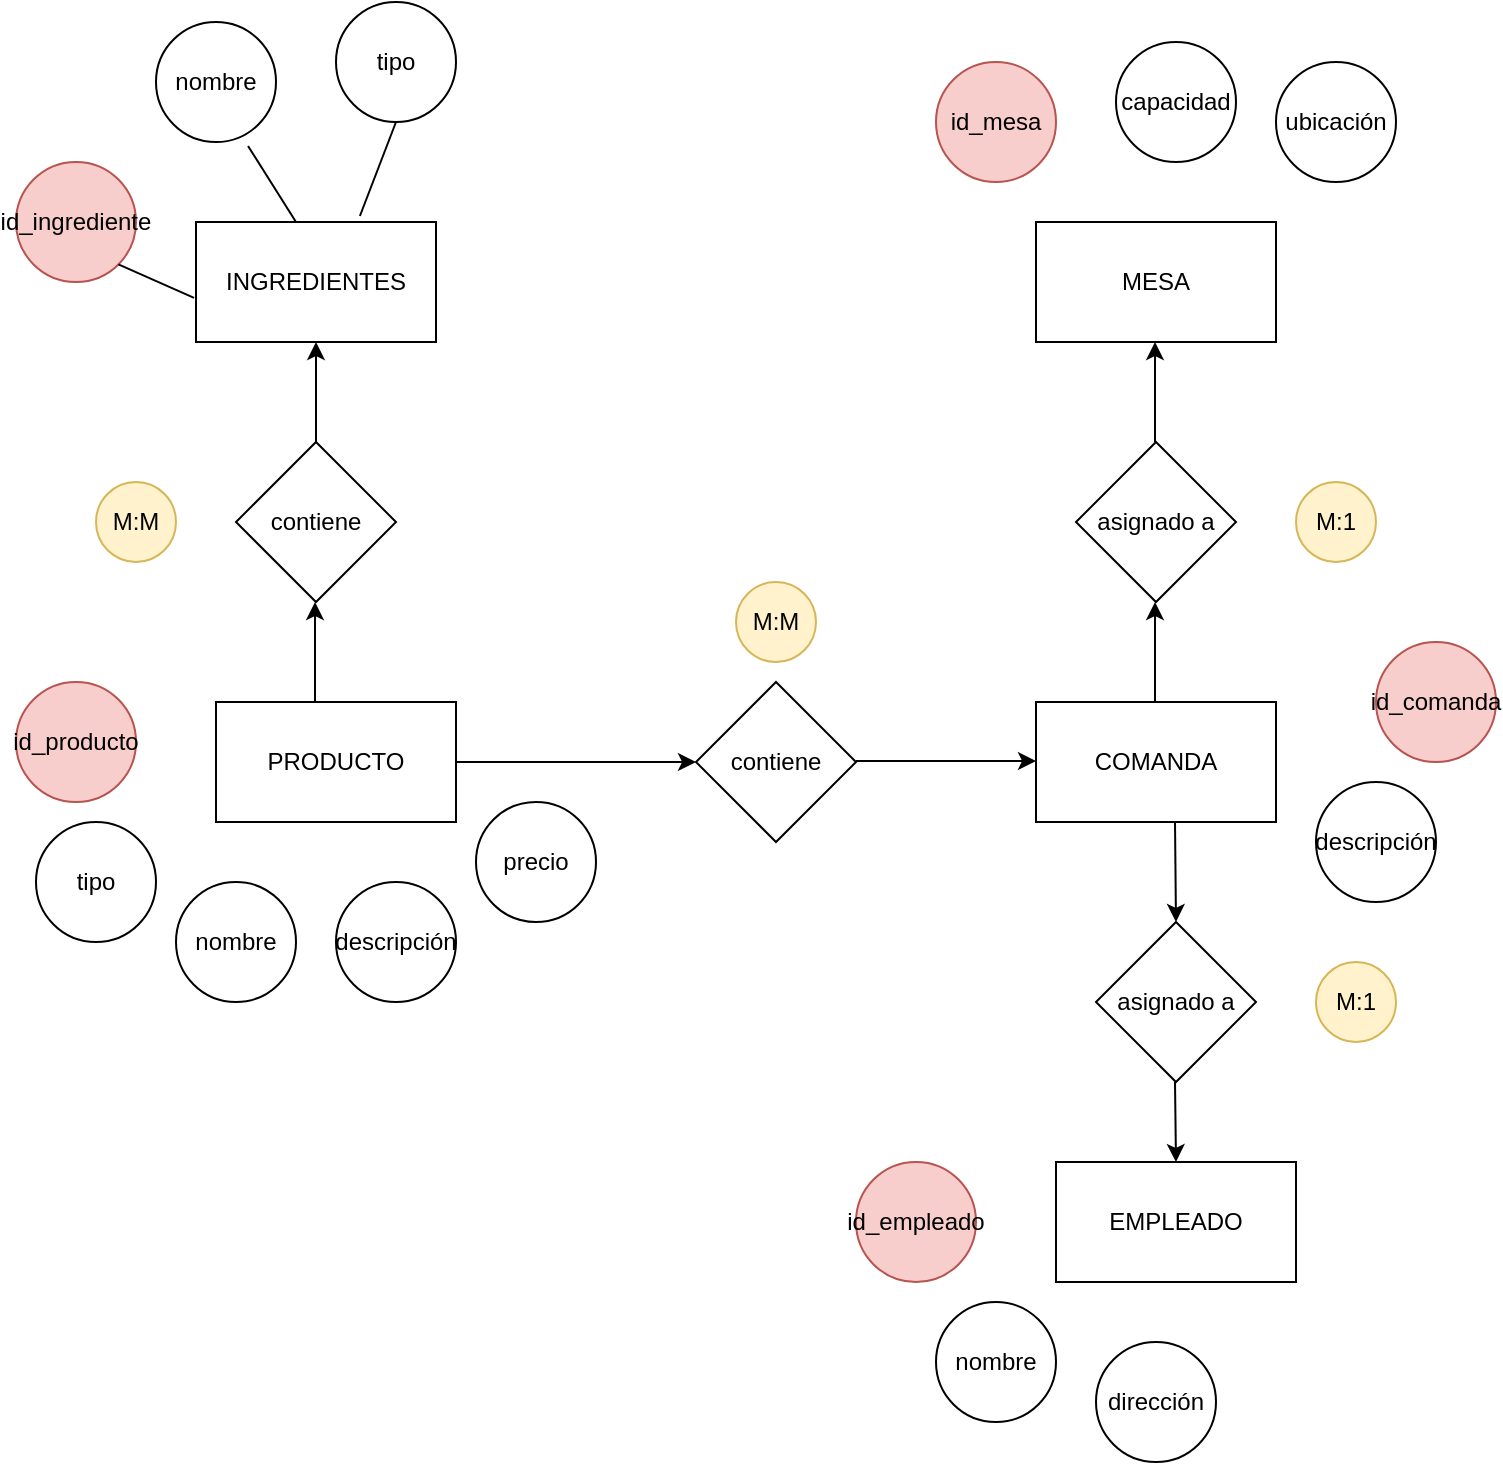 <mxfile version="24.4.8" type="device">
  <diagram id="prtHgNgQTEPvFCAcTncT" name="Page-1">
    <mxGraphModel dx="1626" dy="785" grid="1" gridSize="10" guides="1" tooltips="1" connect="1" arrows="1" fold="1" page="1" pageScale="1" pageWidth="827" pageHeight="1169" math="0" shadow="0">
      <root>
        <mxCell id="0" />
        <mxCell id="1" parent="0" />
        <mxCell id="hojOeQdqw5OnuqmnyD28-1" value="INGREDIENTES" style="rounded=0;whiteSpace=wrap;html=1;" parent="1" vertex="1">
          <mxGeometry x="150" y="150" width="120" height="60" as="geometry" />
        </mxCell>
        <mxCell id="hojOeQdqw5OnuqmnyD28-2" value="PRODUCTO" style="rounded=0;whiteSpace=wrap;html=1;" parent="1" vertex="1">
          <mxGeometry x="160" y="390" width="120" height="60" as="geometry" />
        </mxCell>
        <mxCell id="hojOeQdqw5OnuqmnyD28-3" value="EMPLEADO" style="rounded=0;whiteSpace=wrap;html=1;" parent="1" vertex="1">
          <mxGeometry x="580" y="620" width="120" height="60" as="geometry" />
        </mxCell>
        <mxCell id="hojOeQdqw5OnuqmnyD28-4" value="MESA" style="rounded=0;whiteSpace=wrap;html=1;" parent="1" vertex="1">
          <mxGeometry x="570" y="150" width="120" height="60" as="geometry" />
        </mxCell>
        <mxCell id="hojOeQdqw5OnuqmnyD28-5" value="COMANDA" style="rounded=0;whiteSpace=wrap;html=1;" parent="1" vertex="1">
          <mxGeometry x="570" y="390" width="120" height="60" as="geometry" />
        </mxCell>
        <mxCell id="hojOeQdqw5OnuqmnyD28-6" value="contiene" style="rhombus;whiteSpace=wrap;html=1;" parent="1" vertex="1">
          <mxGeometry x="170" y="260" width="80" height="80" as="geometry" />
        </mxCell>
        <mxCell id="hojOeQdqw5OnuqmnyD28-7" value="contiene" style="rhombus;whiteSpace=wrap;html=1;" parent="1" vertex="1">
          <mxGeometry x="400" y="380" width="80" height="80" as="geometry" />
        </mxCell>
        <mxCell id="hojOeQdqw5OnuqmnyD28-8" value="asignado a" style="rhombus;whiteSpace=wrap;html=1;" parent="1" vertex="1">
          <mxGeometry x="590" y="260" width="80" height="80" as="geometry" />
        </mxCell>
        <mxCell id="hojOeQdqw5OnuqmnyD28-9" value="asignado a" style="rhombus;whiteSpace=wrap;html=1;" parent="1" vertex="1">
          <mxGeometry x="600" y="500" width="80" height="80" as="geometry" />
        </mxCell>
        <mxCell id="hojOeQdqw5OnuqmnyD28-10" value="" style="endArrow=classic;html=1;rounded=0;entryX=0;entryY=0.5;entryDx=0;entryDy=0;" parent="1" target="hojOeQdqw5OnuqmnyD28-7" edge="1">
          <mxGeometry width="50" height="50" relative="1" as="geometry">
            <mxPoint x="280" y="420" as="sourcePoint" />
            <mxPoint x="330" y="370" as="targetPoint" />
          </mxGeometry>
        </mxCell>
        <mxCell id="hojOeQdqw5OnuqmnyD28-17" style="edgeStyle=orthogonalEdgeStyle;rounded=0;orthogonalLoop=1;jettySize=auto;html=1;" parent="1" edge="1">
          <mxGeometry relative="1" as="geometry">
            <mxPoint x="629.5" y="390" as="sourcePoint" />
            <mxPoint x="629.5" y="340" as="targetPoint" />
          </mxGeometry>
        </mxCell>
        <mxCell id="hojOeQdqw5OnuqmnyD28-18" style="edgeStyle=orthogonalEdgeStyle;rounded=0;orthogonalLoop=1;jettySize=auto;html=1;" parent="1" edge="1">
          <mxGeometry relative="1" as="geometry">
            <mxPoint x="629.5" y="260" as="sourcePoint" />
            <mxPoint x="629.5" y="210" as="targetPoint" />
          </mxGeometry>
        </mxCell>
        <mxCell id="hojOeQdqw5OnuqmnyD28-19" value="" style="endArrow=classic;html=1;rounded=0;entryX=0.5;entryY=1;entryDx=0;entryDy=0;" parent="1" target="hojOeQdqw5OnuqmnyD28-1" edge="1">
          <mxGeometry width="50" height="50" relative="1" as="geometry">
            <mxPoint x="210" y="260" as="sourcePoint" />
            <mxPoint x="260" y="210" as="targetPoint" />
          </mxGeometry>
        </mxCell>
        <mxCell id="hojOeQdqw5OnuqmnyD28-20" value="" style="endArrow=classic;html=1;rounded=0;entryX=0.5;entryY=1;entryDx=0;entryDy=0;" parent="1" edge="1">
          <mxGeometry width="50" height="50" relative="1" as="geometry">
            <mxPoint x="209.5" y="390" as="sourcePoint" />
            <mxPoint x="209.5" y="340" as="targetPoint" />
          </mxGeometry>
        </mxCell>
        <mxCell id="hojOeQdqw5OnuqmnyD28-21" value="M:1" style="ellipse;whiteSpace=wrap;html=1;aspect=fixed;fillColor=#fff2cc;strokeColor=#d6b656;" parent="1" vertex="1">
          <mxGeometry x="710" y="520" width="40" height="40" as="geometry" />
        </mxCell>
        <mxCell id="hojOeQdqw5OnuqmnyD28-24" value="" style="endArrow=classic;html=1;rounded=0;entryX=0;entryY=0.492;entryDx=0;entryDy=0;entryPerimeter=0;" parent="1" target="hojOeQdqw5OnuqmnyD28-5" edge="1">
          <mxGeometry width="50" height="50" relative="1" as="geometry">
            <mxPoint x="480" y="419.5" as="sourcePoint" />
            <mxPoint x="560" y="419.5" as="targetPoint" />
          </mxGeometry>
        </mxCell>
        <mxCell id="hojOeQdqw5OnuqmnyD28-25" value="" style="endArrow=classic;html=1;rounded=0;" parent="1" edge="1">
          <mxGeometry width="50" height="50" relative="1" as="geometry">
            <mxPoint x="639.5" y="450" as="sourcePoint" />
            <mxPoint x="640" y="500" as="targetPoint" />
          </mxGeometry>
        </mxCell>
        <mxCell id="hojOeQdqw5OnuqmnyD28-26" value="" style="endArrow=classic;html=1;rounded=0;entryX=0.5;entryY=0;entryDx=0;entryDy=0;" parent="1" target="hojOeQdqw5OnuqmnyD28-3" edge="1">
          <mxGeometry width="50" height="50" relative="1" as="geometry">
            <mxPoint x="639.5" y="580" as="sourcePoint" />
            <mxPoint x="640" y="610" as="targetPoint" />
          </mxGeometry>
        </mxCell>
        <mxCell id="hojOeQdqw5OnuqmnyD28-29" value="M:1" style="ellipse;whiteSpace=wrap;html=1;aspect=fixed;fillColor=#fff2cc;strokeColor=#d6b656;" parent="1" vertex="1">
          <mxGeometry x="700" y="280" width="40" height="40" as="geometry" />
        </mxCell>
        <mxCell id="hojOeQdqw5OnuqmnyD28-30" value="M:M" style="ellipse;whiteSpace=wrap;html=1;aspect=fixed;fillColor=#fff2cc;strokeColor=#d6b656;" parent="1" vertex="1">
          <mxGeometry x="420" y="330" width="40" height="40" as="geometry" />
        </mxCell>
        <mxCell id="hojOeQdqw5OnuqmnyD28-31" value="M:M" style="ellipse;whiteSpace=wrap;html=1;aspect=fixed;fillColor=#fff2cc;strokeColor=#d6b656;" parent="1" vertex="1">
          <mxGeometry x="100" y="280" width="40" height="40" as="geometry" />
        </mxCell>
        <mxCell id="hojOeQdqw5OnuqmnyD28-33" value="id_producto" style="ellipse;whiteSpace=wrap;html=1;aspect=fixed;fillColor=#f8cecc;strokeColor=#b85450;" parent="1" vertex="1">
          <mxGeometry x="60" y="380" width="60" height="60" as="geometry" />
        </mxCell>
        <mxCell id="hojOeQdqw5OnuqmnyD28-34" value="tipo" style="ellipse;whiteSpace=wrap;html=1;aspect=fixed;" parent="1" vertex="1">
          <mxGeometry x="70" y="450" width="60" height="60" as="geometry" />
        </mxCell>
        <mxCell id="hojOeQdqw5OnuqmnyD28-35" value="nombre" style="ellipse;whiteSpace=wrap;html=1;aspect=fixed;" parent="1" vertex="1">
          <mxGeometry x="140" y="480" width="60" height="60" as="geometry" />
        </mxCell>
        <mxCell id="hojOeQdqw5OnuqmnyD28-36" value="descripción" style="ellipse;whiteSpace=wrap;html=1;aspect=fixed;" parent="1" vertex="1">
          <mxGeometry x="220" y="480" width="60" height="60" as="geometry" />
        </mxCell>
        <mxCell id="hojOeQdqw5OnuqmnyD28-37" value="id_mesa" style="ellipse;whiteSpace=wrap;html=1;aspect=fixed;fillColor=#f8cecc;strokeColor=#b85450;" parent="1" vertex="1">
          <mxGeometry x="520" y="70" width="60" height="60" as="geometry" />
        </mxCell>
        <mxCell id="hojOeQdqw5OnuqmnyD28-38" value="tipo" style="ellipse;whiteSpace=wrap;html=1;aspect=fixed;" parent="1" vertex="1">
          <mxGeometry x="220" y="40" width="60" height="60" as="geometry" />
        </mxCell>
        <mxCell id="hojOeQdqw5OnuqmnyD28-39" value="nombre" style="ellipse;whiteSpace=wrap;html=1;aspect=fixed;" parent="1" vertex="1">
          <mxGeometry x="130" y="50" width="60" height="60" as="geometry" />
        </mxCell>
        <mxCell id="hojOeQdqw5OnuqmnyD28-40" value="id_ingrediente" style="ellipse;whiteSpace=wrap;html=1;aspect=fixed;fillColor=#f8cecc;strokeColor=#b85450;" parent="1" vertex="1">
          <mxGeometry x="60" y="120" width="60" height="60" as="geometry" />
        </mxCell>
        <mxCell id="hojOeQdqw5OnuqmnyD28-41" value="capacidad" style="ellipse;whiteSpace=wrap;html=1;aspect=fixed;" parent="1" vertex="1">
          <mxGeometry x="610" y="60" width="60" height="60" as="geometry" />
        </mxCell>
        <mxCell id="hojOeQdqw5OnuqmnyD28-42" value="id_empleado" style="ellipse;whiteSpace=wrap;html=1;aspect=fixed;fillColor=#f8cecc;strokeColor=#b85450;" parent="1" vertex="1">
          <mxGeometry x="480" y="620" width="60" height="60" as="geometry" />
        </mxCell>
        <mxCell id="hojOeQdqw5OnuqmnyD28-43" value="descripción" style="ellipse;whiteSpace=wrap;html=1;aspect=fixed;" parent="1" vertex="1">
          <mxGeometry x="710" y="430" width="60" height="60" as="geometry" />
        </mxCell>
        <mxCell id="hojOeQdqw5OnuqmnyD28-44" value="id_comanda" style="ellipse;whiteSpace=wrap;html=1;aspect=fixed;fillColor=#f8cecc;strokeColor=#b85450;" parent="1" vertex="1">
          <mxGeometry x="740" y="360" width="60" height="60" as="geometry" />
        </mxCell>
        <mxCell id="hojOeQdqw5OnuqmnyD28-45" value="nombre" style="ellipse;whiteSpace=wrap;html=1;aspect=fixed;" parent="1" vertex="1">
          <mxGeometry x="520" y="690" width="60" height="60" as="geometry" />
        </mxCell>
        <mxCell id="hojOeQdqw5OnuqmnyD28-46" value="dirección" style="ellipse;whiteSpace=wrap;html=1;aspect=fixed;" parent="1" vertex="1">
          <mxGeometry x="600" y="710" width="60" height="60" as="geometry" />
        </mxCell>
        <mxCell id="hojOeQdqw5OnuqmnyD28-47" value="precio" style="ellipse;whiteSpace=wrap;html=1;aspect=fixed;" parent="1" vertex="1">
          <mxGeometry x="290" y="440" width="60" height="60" as="geometry" />
        </mxCell>
        <mxCell id="hojOeQdqw5OnuqmnyD28-48" value="ubicación" style="ellipse;whiteSpace=wrap;html=1;aspect=fixed;" parent="1" vertex="1">
          <mxGeometry x="690" y="70" width="60" height="60" as="geometry" />
        </mxCell>
        <mxCell id="2ryKNtpeke1s1Nkz_egi-8" value="" style="endArrow=none;html=1;rounded=0;exitX=0.767;exitY=1.033;exitDx=0;exitDy=0;exitPerimeter=0;" parent="1" source="hojOeQdqw5OnuqmnyD28-39" edge="1">
          <mxGeometry relative="1" as="geometry">
            <mxPoint x="210" y="270" as="sourcePoint" />
            <mxPoint x="200" y="150" as="targetPoint" />
          </mxGeometry>
        </mxCell>
        <mxCell id="2ryKNtpeke1s1Nkz_egi-9" value="" style="endArrow=none;html=1;rounded=0;entryX=1;entryY=1;entryDx=0;entryDy=0;exitX=-0.008;exitY=0.633;exitDx=0;exitDy=0;exitPerimeter=0;" parent="1" source="hojOeQdqw5OnuqmnyD28-1" target="hojOeQdqw5OnuqmnyD28-40" edge="1">
          <mxGeometry relative="1" as="geometry">
            <mxPoint x="210" y="270" as="sourcePoint" />
            <mxPoint x="370" y="270" as="targetPoint" />
          </mxGeometry>
        </mxCell>
        <mxCell id="2ryKNtpeke1s1Nkz_egi-10" value="" style="endArrow=none;html=1;rounded=0;exitX=0.5;exitY=1;exitDx=0;exitDy=0;entryX=0.683;entryY=-0.05;entryDx=0;entryDy=0;entryPerimeter=0;" parent="1" source="hojOeQdqw5OnuqmnyD28-38" target="hojOeQdqw5OnuqmnyD28-1" edge="1">
          <mxGeometry relative="1" as="geometry">
            <mxPoint x="186" y="122" as="sourcePoint" />
            <mxPoint x="210" y="160" as="targetPoint" />
          </mxGeometry>
        </mxCell>
      </root>
    </mxGraphModel>
  </diagram>
</mxfile>
